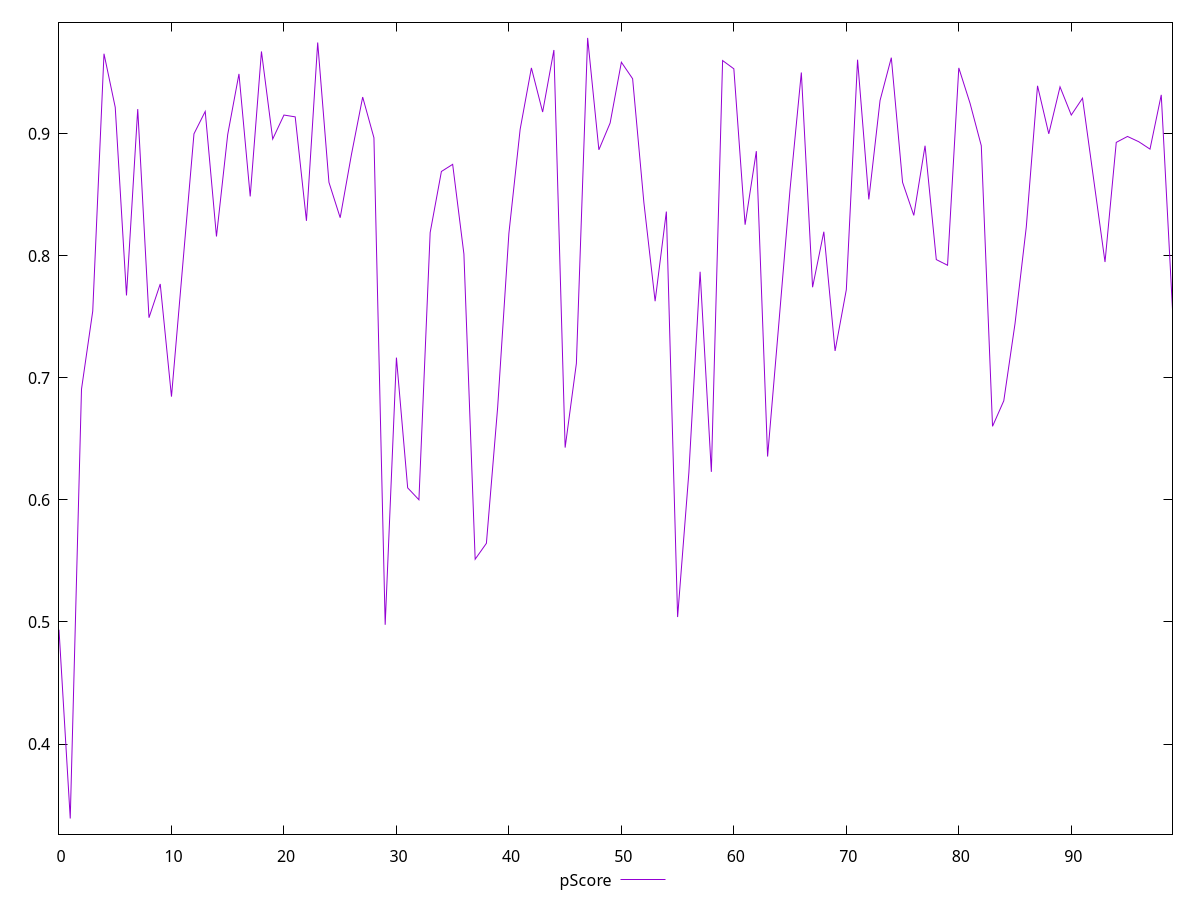 reset

$pScore <<EOF
0 0.4936740218763687
1 0.3389361009097555
2 0.6907615298832768
3 0.7547413099511098
4 0.9656411122423983
5 0.9217396427146765
6 0.7675770589246056
7 0.9202981945281576
8 0.749317482491699
9 0.7769829212233474
10 0.6846483747987134
11 0.7923111998428654
12 0.8999999314038525
13 0.9183580026018724
14 0.8158956610829252
15 0.8994680319525618
16 0.9491165180376753
17 0.8487418407401004
18 0.9674969464055583
19 0.8957133036797424
20 0.9154091114965668
21 0.9139175349038544
22 0.8287245230509821
23 0.9748645723108984
24 0.8602807370571525
25 0.8312628637517385
26 0.8830050010607233
27 0.9301355921021696
28 0.8967916516294535
29 0.4976928742681855
30 0.7166417229792335
31 0.6098869755732774
32 0.6001377538123345
33 0.8191233050326443
34 0.8691830104379025
35 0.8750078953486262
36 0.8015494347683104
37 0.5514130107921782
38 0.5644669259201006
39 0.6758362414567171
40 0.8184788211123701
41 0.9036911761541876
42 0.9540349550029142
43 0.9178697206675327
44 0.9687018023837295
45 0.6428903053837478
46 0.7118696009558887
47 0.9786170689531599
48 0.8869310884190241
49 0.9088648499875366
50 0.9586896524653811
51 0.9451569057269774
52 0.8438023212189855
53 0.7628565463410645
54 0.8363099286582927
55 0.504055988177291
56 0.6223415550126852
57 0.7869992728245645
58 0.6230001591258041
59 0.9600681142336948
60 0.953295317856939
61 0.8255382617101011
62 0.8858144226983569
63 0.6355687241019381
64 0.7445642122005357
65 0.8548499172946366
66 0.9502746902270824
67 0.7743007161657554
68 0.8197672581975773
69 0.7220957274421443
70 0.7722862533739175
71 0.960747792641802
72 0.846277810212412
73 0.9273857804386163
74 0.962419029070613
75 0.8602807370571537
76 0.8331602161192908
77 0.8902562615076608
78 0.7969399599208062
79 0.7923111998428654
80 0.9540349550029142
81 0.9250567178330132
82 0.8902562615076628
83 0.6603114340512675
84 0.6812563636427362
85 0.7445642122005357
86 0.8236195971132285
87 0.939361732928378
88 0.8999999314038534
89 0.9385102959375081
90 0.9154091114965668
91 0.9292244956439226
92 0.8620764268753489
93 0.7949584893006952
94 0.8929982565389009
95 0.8978655626213592
96 0.8935434397538525
97 0.8874878810873725
98 0.9319411147707907
99 0.7560956687801539
EOF

set key outside below
set xrange [0:99]
set yrange [0.3261424815488874:0.991410688314028]
set trange [0.3261424815488874:0.991410688314028]
set terminal svg size 640, 500 enhanced background rgb 'white'
set output "report_00017_2021-02-10T15-08-03.406Z/total-blocking-time/samples/pages/pScore/values.svg"

plot $pScore title "pScore" with line

reset
